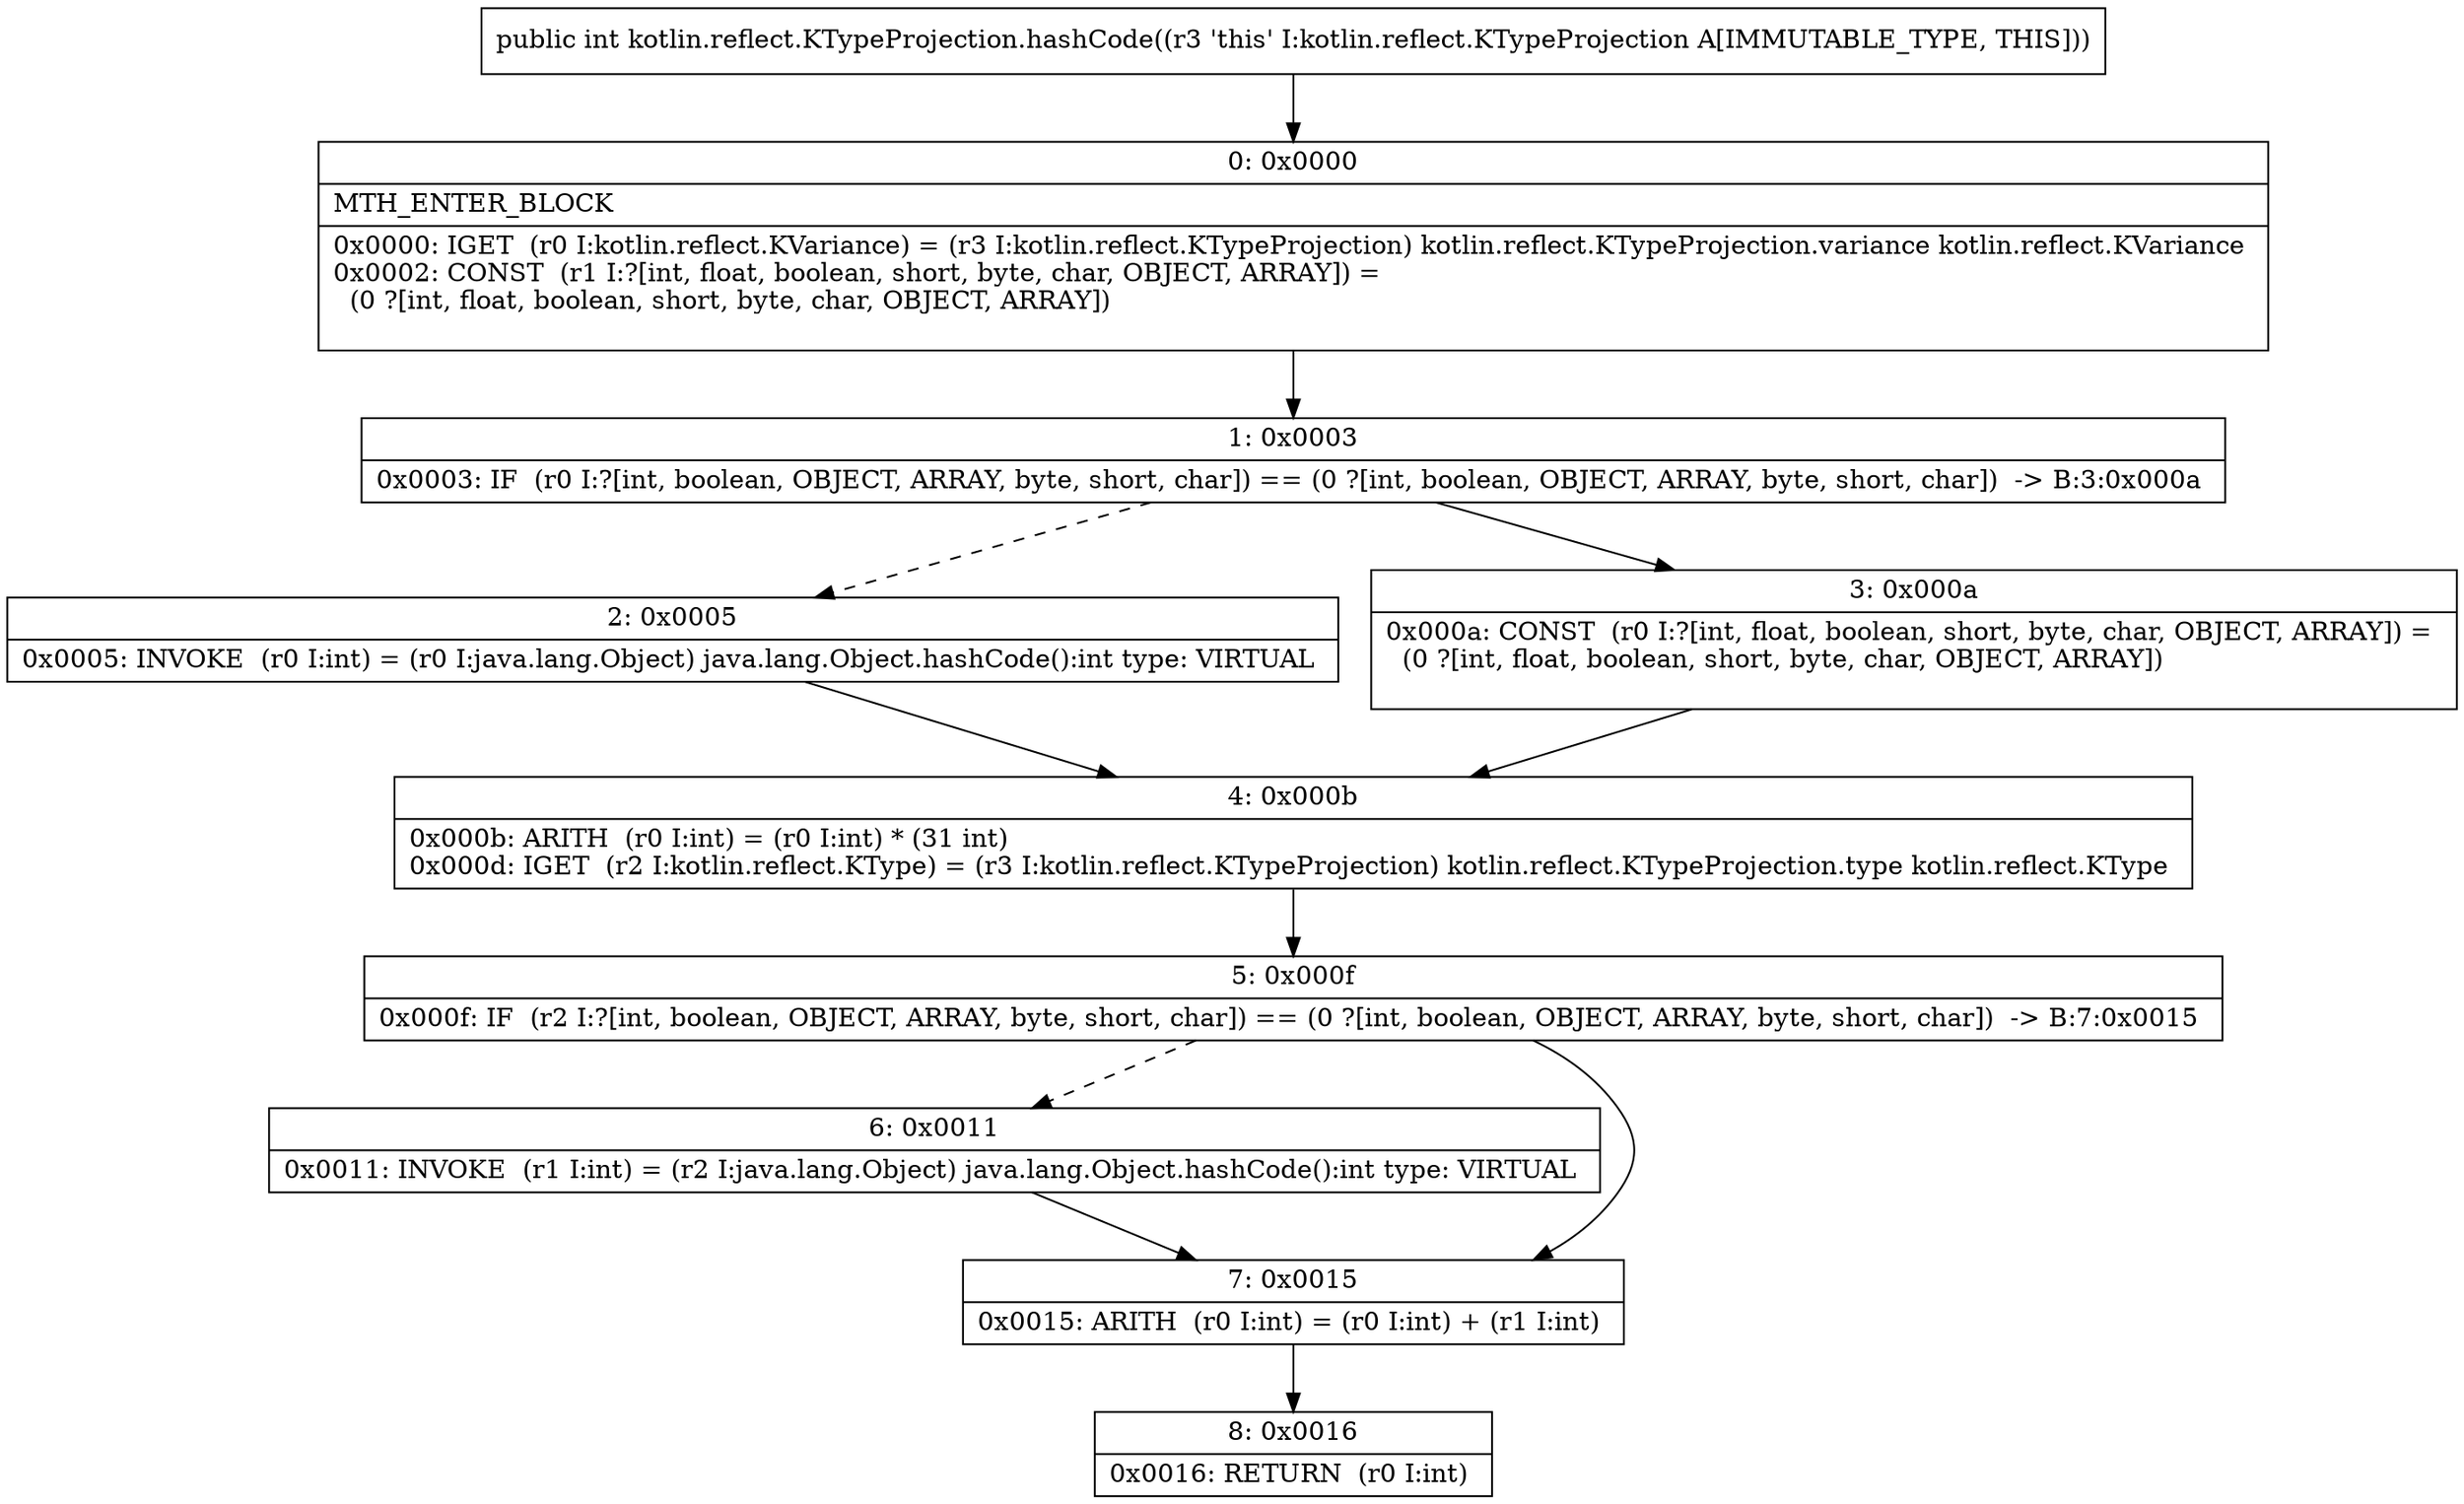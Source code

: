 digraph "CFG forkotlin.reflect.KTypeProjection.hashCode()I" {
Node_0 [shape=record,label="{0\:\ 0x0000|MTH_ENTER_BLOCK\l|0x0000: IGET  (r0 I:kotlin.reflect.KVariance) = (r3 I:kotlin.reflect.KTypeProjection) kotlin.reflect.KTypeProjection.variance kotlin.reflect.KVariance \l0x0002: CONST  (r1 I:?[int, float, boolean, short, byte, char, OBJECT, ARRAY]) = \l  (0 ?[int, float, boolean, short, byte, char, OBJECT, ARRAY])\l \l}"];
Node_1 [shape=record,label="{1\:\ 0x0003|0x0003: IF  (r0 I:?[int, boolean, OBJECT, ARRAY, byte, short, char]) == (0 ?[int, boolean, OBJECT, ARRAY, byte, short, char])  \-\> B:3:0x000a \l}"];
Node_2 [shape=record,label="{2\:\ 0x0005|0x0005: INVOKE  (r0 I:int) = (r0 I:java.lang.Object) java.lang.Object.hashCode():int type: VIRTUAL \l}"];
Node_3 [shape=record,label="{3\:\ 0x000a|0x000a: CONST  (r0 I:?[int, float, boolean, short, byte, char, OBJECT, ARRAY]) = \l  (0 ?[int, float, boolean, short, byte, char, OBJECT, ARRAY])\l \l}"];
Node_4 [shape=record,label="{4\:\ 0x000b|0x000b: ARITH  (r0 I:int) = (r0 I:int) * (31 int) \l0x000d: IGET  (r2 I:kotlin.reflect.KType) = (r3 I:kotlin.reflect.KTypeProjection) kotlin.reflect.KTypeProjection.type kotlin.reflect.KType \l}"];
Node_5 [shape=record,label="{5\:\ 0x000f|0x000f: IF  (r2 I:?[int, boolean, OBJECT, ARRAY, byte, short, char]) == (0 ?[int, boolean, OBJECT, ARRAY, byte, short, char])  \-\> B:7:0x0015 \l}"];
Node_6 [shape=record,label="{6\:\ 0x0011|0x0011: INVOKE  (r1 I:int) = (r2 I:java.lang.Object) java.lang.Object.hashCode():int type: VIRTUAL \l}"];
Node_7 [shape=record,label="{7\:\ 0x0015|0x0015: ARITH  (r0 I:int) = (r0 I:int) + (r1 I:int) \l}"];
Node_8 [shape=record,label="{8\:\ 0x0016|0x0016: RETURN  (r0 I:int) \l}"];
MethodNode[shape=record,label="{public int kotlin.reflect.KTypeProjection.hashCode((r3 'this' I:kotlin.reflect.KTypeProjection A[IMMUTABLE_TYPE, THIS])) }"];
MethodNode -> Node_0;
Node_0 -> Node_1;
Node_1 -> Node_2[style=dashed];
Node_1 -> Node_3;
Node_2 -> Node_4;
Node_3 -> Node_4;
Node_4 -> Node_5;
Node_5 -> Node_6[style=dashed];
Node_5 -> Node_7;
Node_6 -> Node_7;
Node_7 -> Node_8;
}


